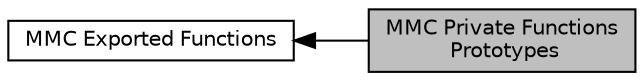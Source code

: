 digraph "MMC Private Functions Prototypes"
{
  edge [fontname="Helvetica",fontsize="10",labelfontname="Helvetica",labelfontsize="10"];
  node [fontname="Helvetica",fontsize="10",shape=record];
  rankdir=LR;
  Node0 [label="MMC Private Functions\l Prototypes",height=0.2,width=0.4,color="black", fillcolor="grey75", style="filled", fontcolor="black"];
  Node1 [label="MMC Exported Functions",height=0.2,width=0.4,color="black", fillcolor="white", style="filled",URL="$group___m_m_c___exported___functions.html"];
  Node1->Node0 [shape=plaintext, dir="back", style="solid"];
}
